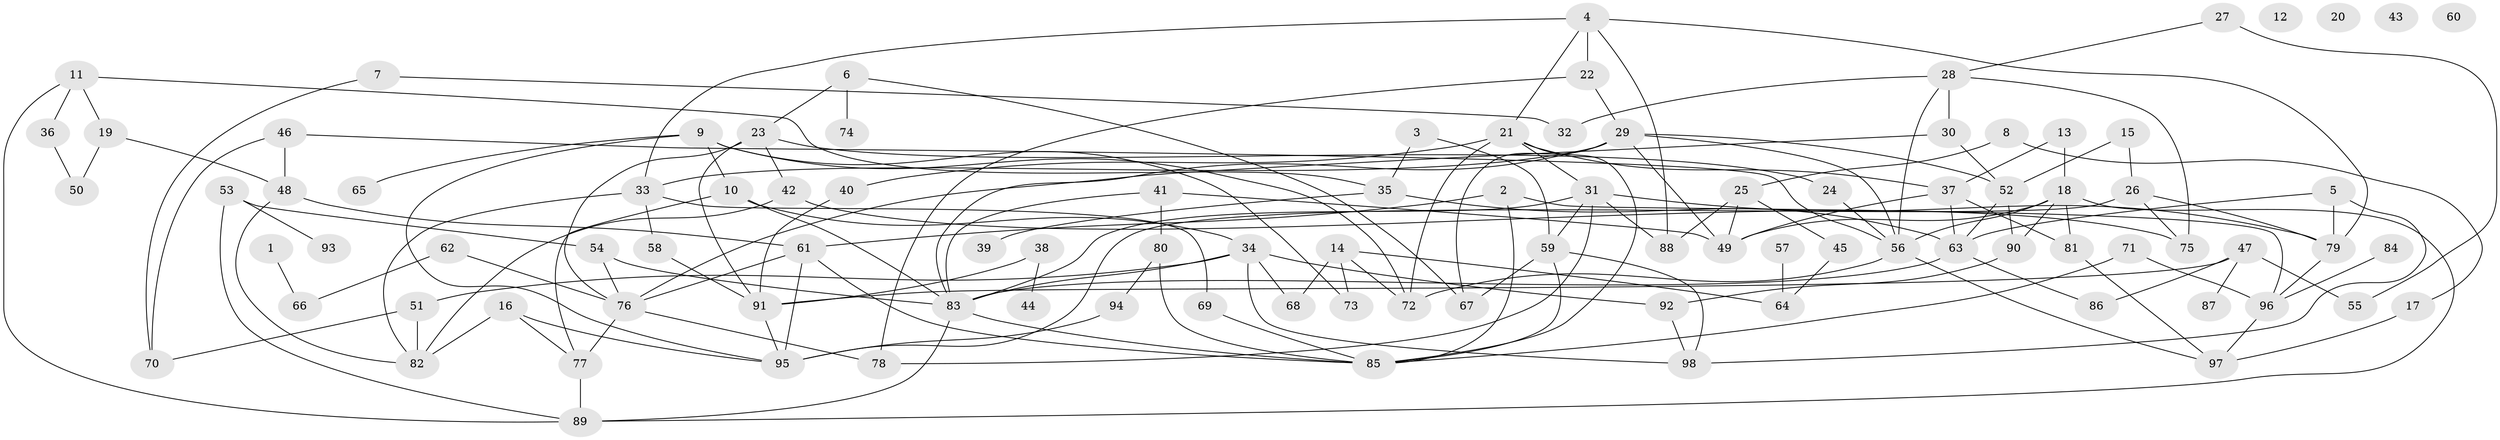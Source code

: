 // Generated by graph-tools (version 1.1) at 2025/25/03/09/25 03:25:15]
// undirected, 98 vertices, 162 edges
graph export_dot {
graph [start="1"]
  node [color=gray90,style=filled];
  1;
  2;
  3;
  4;
  5;
  6;
  7;
  8;
  9;
  10;
  11;
  12;
  13;
  14;
  15;
  16;
  17;
  18;
  19;
  20;
  21;
  22;
  23;
  24;
  25;
  26;
  27;
  28;
  29;
  30;
  31;
  32;
  33;
  34;
  35;
  36;
  37;
  38;
  39;
  40;
  41;
  42;
  43;
  44;
  45;
  46;
  47;
  48;
  49;
  50;
  51;
  52;
  53;
  54;
  55;
  56;
  57;
  58;
  59;
  60;
  61;
  62;
  63;
  64;
  65;
  66;
  67;
  68;
  69;
  70;
  71;
  72;
  73;
  74;
  75;
  76;
  77;
  78;
  79;
  80;
  81;
  82;
  83;
  84;
  85;
  86;
  87;
  88;
  89;
  90;
  91;
  92;
  93;
  94;
  95;
  96;
  97;
  98;
  1 -- 66;
  2 -- 61;
  2 -- 85;
  2 -- 96;
  3 -- 35;
  3 -- 59;
  4 -- 21;
  4 -- 22;
  4 -- 33;
  4 -- 79;
  4 -- 88;
  5 -- 63;
  5 -- 79;
  5 -- 98;
  6 -- 23;
  6 -- 67;
  6 -- 74;
  7 -- 32;
  7 -- 70;
  8 -- 17;
  8 -- 25;
  9 -- 10;
  9 -- 65;
  9 -- 72;
  9 -- 73;
  9 -- 95;
  10 -- 34;
  10 -- 77;
  10 -- 83;
  11 -- 19;
  11 -- 35;
  11 -- 36;
  11 -- 89;
  13 -- 18;
  13 -- 37;
  14 -- 64;
  14 -- 68;
  14 -- 72;
  14 -- 73;
  15 -- 26;
  15 -- 52;
  16 -- 77;
  16 -- 82;
  16 -- 95;
  17 -- 97;
  18 -- 49;
  18 -- 56;
  18 -- 81;
  18 -- 89;
  18 -- 90;
  19 -- 48;
  19 -- 50;
  21 -- 31;
  21 -- 37;
  21 -- 40;
  21 -- 72;
  21 -- 85;
  22 -- 29;
  22 -- 78;
  23 -- 24;
  23 -- 42;
  23 -- 76;
  23 -- 91;
  24 -- 56;
  25 -- 45;
  25 -- 49;
  25 -- 88;
  26 -- 75;
  26 -- 79;
  26 -- 95;
  27 -- 28;
  27 -- 55;
  28 -- 30;
  28 -- 32;
  28 -- 56;
  28 -- 75;
  29 -- 33;
  29 -- 49;
  29 -- 52;
  29 -- 56;
  29 -- 67;
  29 -- 83;
  30 -- 52;
  30 -- 76;
  31 -- 59;
  31 -- 78;
  31 -- 79;
  31 -- 83;
  31 -- 88;
  33 -- 58;
  33 -- 69;
  33 -- 82;
  34 -- 51;
  34 -- 68;
  34 -- 83;
  34 -- 92;
  34 -- 98;
  35 -- 39;
  35 -- 63;
  36 -- 50;
  37 -- 49;
  37 -- 63;
  37 -- 81;
  38 -- 44;
  38 -- 91;
  40 -- 91;
  41 -- 49;
  41 -- 80;
  41 -- 83;
  42 -- 75;
  42 -- 82;
  45 -- 64;
  46 -- 48;
  46 -- 56;
  46 -- 70;
  47 -- 55;
  47 -- 86;
  47 -- 87;
  47 -- 91;
  48 -- 61;
  48 -- 82;
  51 -- 70;
  51 -- 82;
  52 -- 63;
  52 -- 90;
  53 -- 54;
  53 -- 89;
  53 -- 93;
  54 -- 76;
  54 -- 83;
  56 -- 72;
  56 -- 97;
  57 -- 64;
  58 -- 91;
  59 -- 67;
  59 -- 85;
  59 -- 98;
  61 -- 76;
  61 -- 85;
  61 -- 95;
  62 -- 66;
  62 -- 76;
  63 -- 83;
  63 -- 86;
  69 -- 85;
  71 -- 85;
  71 -- 96;
  76 -- 77;
  76 -- 78;
  77 -- 89;
  79 -- 96;
  80 -- 85;
  80 -- 94;
  81 -- 97;
  83 -- 85;
  83 -- 89;
  84 -- 96;
  90 -- 92;
  91 -- 95;
  92 -- 98;
  94 -- 95;
  96 -- 97;
}
